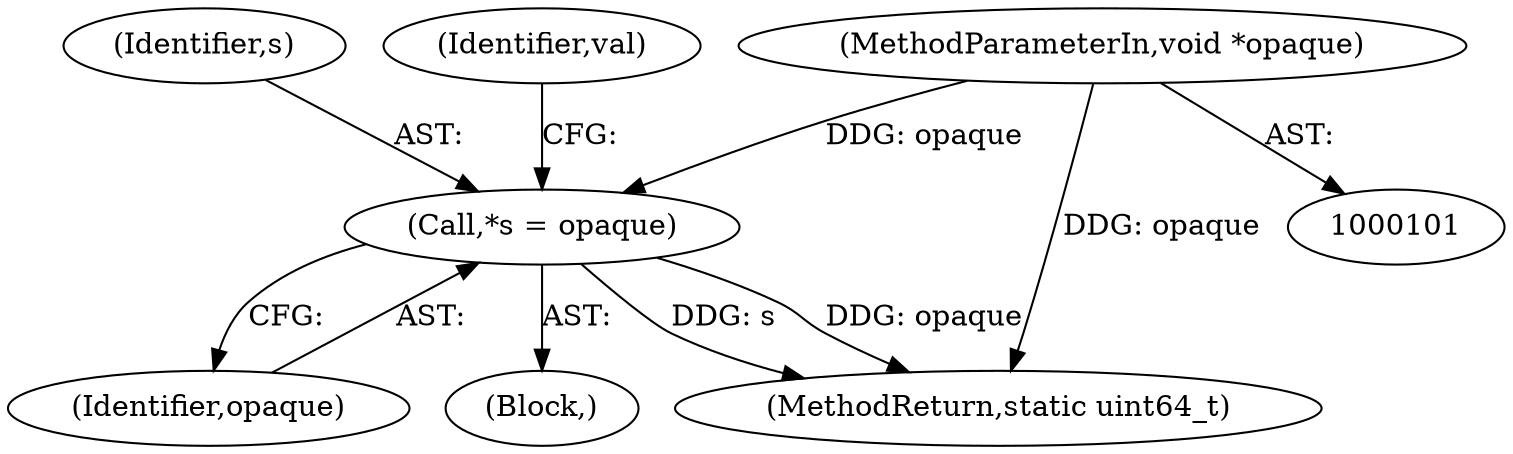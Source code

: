 digraph "0_qemu_fa365d7cd11185237471823a5a33d36765454e16@pointer" {
"1000107" [label="(Call,*s = opaque)"];
"1000102" [label="(MethodParameterIn,void *opaque)"];
"1000109" [label="(Identifier,opaque)"];
"1000105" [label="(Block,)"];
"1000108" [label="(Identifier,s)"];
"1000102" [label="(MethodParameterIn,void *opaque)"];
"1000209" [label="(MethodReturn,static uint64_t)"];
"1000107" [label="(Call,*s = opaque)"];
"1000112" [label="(Identifier,val)"];
"1000107" -> "1000105"  [label="AST: "];
"1000107" -> "1000109"  [label="CFG: "];
"1000108" -> "1000107"  [label="AST: "];
"1000109" -> "1000107"  [label="AST: "];
"1000112" -> "1000107"  [label="CFG: "];
"1000107" -> "1000209"  [label="DDG: s"];
"1000107" -> "1000209"  [label="DDG: opaque"];
"1000102" -> "1000107"  [label="DDG: opaque"];
"1000102" -> "1000101"  [label="AST: "];
"1000102" -> "1000209"  [label="DDG: opaque"];
}
